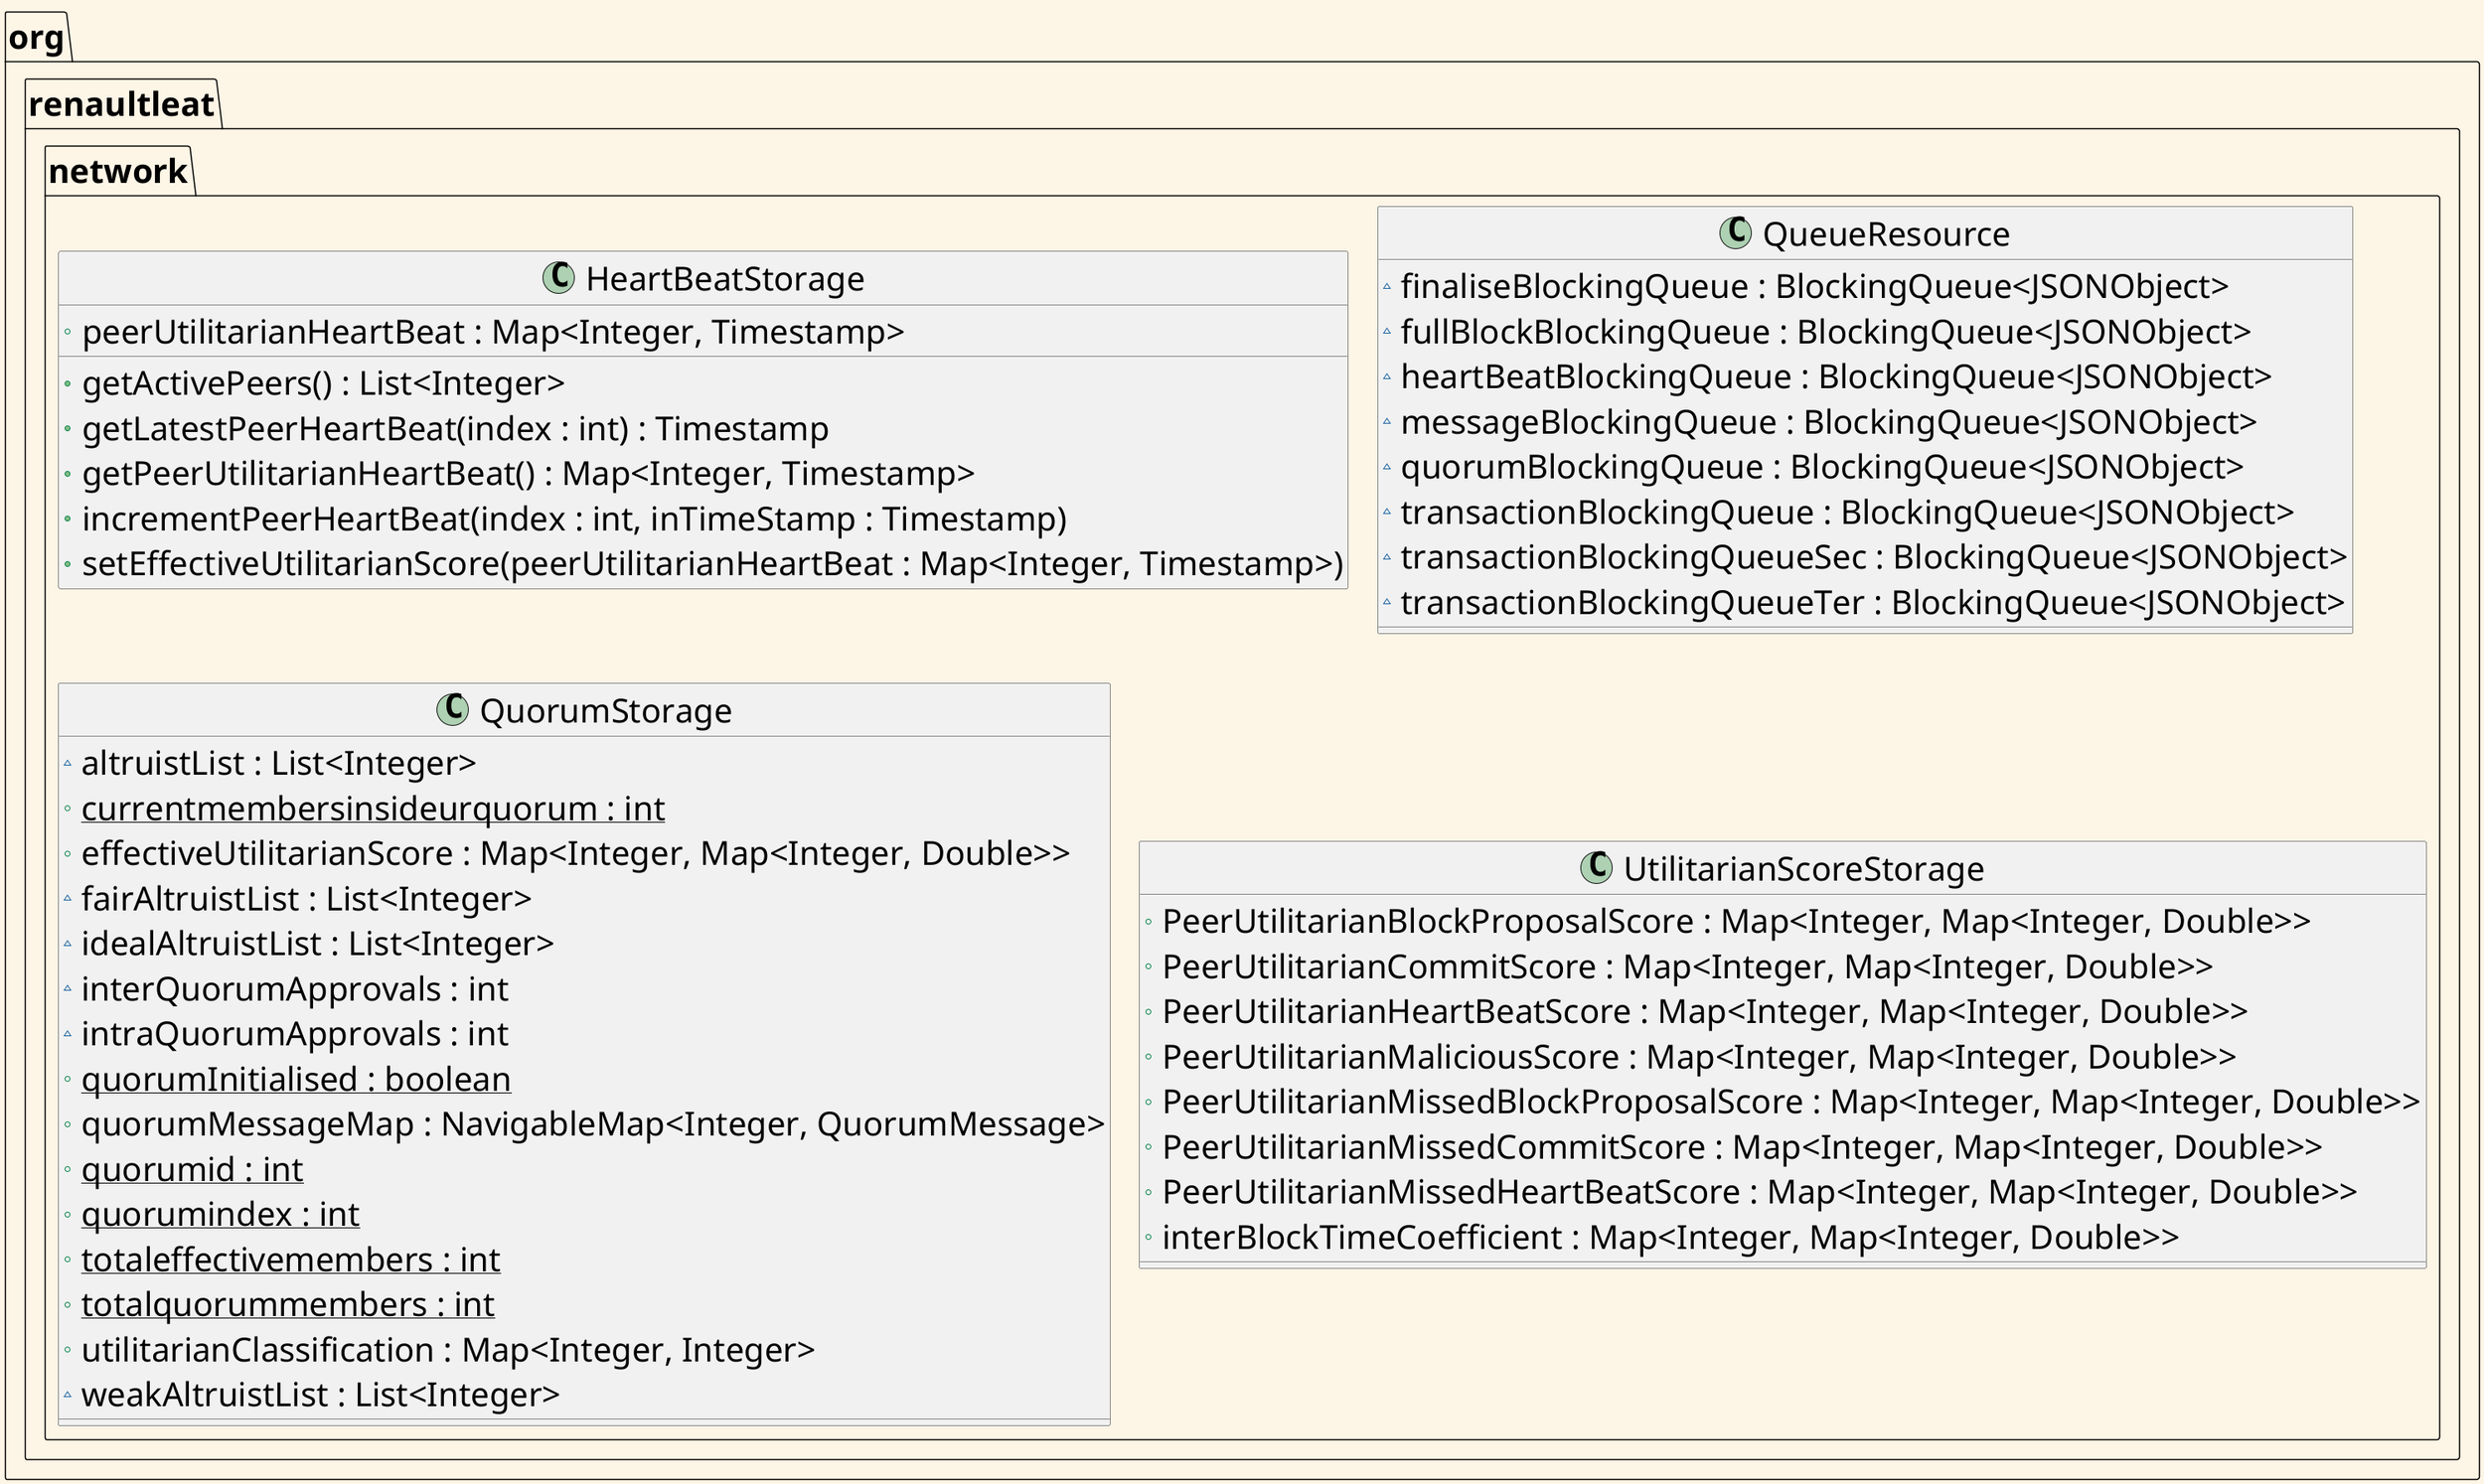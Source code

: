 @startuml
skinparam backgroundColor oldlace
skinparam defaultFontColor black
skinparam defaultFontSize 40
skinparam ArrowColor mediumturquoise
skinparam ArrowThickness 5
skinparam DefaultFontName Broadway
package org.renaultleat.network {
  class HeartBeatStorage {
    + peerUtilitarianHeartBeat : Map<Integer, Timestamp>
    + getActivePeers() : List<Integer>
    + getLatestPeerHeartBeat(index : int) : Timestamp
    + getPeerUtilitarianHeartBeat() : Map<Integer, Timestamp>
    + incrementPeerHeartBeat(index : int, inTimeStamp : Timestamp)
    + setEffectiveUtilitarianScore(peerUtilitarianHeartBeat : Map<Integer, Timestamp>)
  }

  class QueueResource {
    ~ finaliseBlockingQueue : BlockingQueue<JSONObject>
    ~ fullBlockBlockingQueue : BlockingQueue<JSONObject>
    ~ heartBeatBlockingQueue : BlockingQueue<JSONObject>
    ~ messageBlockingQueue : BlockingQueue<JSONObject>
    ~ quorumBlockingQueue : BlockingQueue<JSONObject>
    ~ transactionBlockingQueue : BlockingQueue<JSONObject>
    ~ transactionBlockingQueueSec : BlockingQueue<JSONObject>
    ~ transactionBlockingQueueTer : BlockingQueue<JSONObject>
    
  }
  class QuorumStorage {
    ~ altruistList : List<Integer>
    + currentmembersinsideurquorum : int {static}
    + effectiveUtilitarianScore : Map<Integer, Map<Integer, Double>>
    ~ fairAltruistList : List<Integer>
    ~ idealAltruistList : List<Integer>
    ~ interQuorumApprovals : int
    ~ intraQuorumApprovals : int
    + quorumInitialised : boolean {static}
    + quorumMessageMap : NavigableMap<Integer, QuorumMessage>
    + quorumid : int {static}
    + quorumindex : int {static}
    + totaleffectivemembers : int {static}
    + totalquorummembers : int {static}
    + utilitarianClassification : Map<Integer, Integer>
    ~ weakAltruistList : List<Integer>
    
  }
  class UtilitarianScoreStorage {
    + PeerUtilitarianBlockProposalScore : Map<Integer, Map<Integer, Double>>
    + PeerUtilitarianCommitScore : Map<Integer, Map<Integer, Double>>
    + PeerUtilitarianHeartBeatScore : Map<Integer, Map<Integer, Double>>
    + PeerUtilitarianMaliciousScore : Map<Integer, Map<Integer, Double>>
    + PeerUtilitarianMissedBlockProposalScore : Map<Integer, Map<Integer, Double>>
    + PeerUtilitarianMissedCommitScore : Map<Integer, Map<Integer, Double>>
    + PeerUtilitarianMissedHeartBeatScore : Map<Integer, Map<Integer, Double>>
    + interBlockTimeCoefficient : Map<Integer, Map<Integer, Double>>
  }
}

@enduml